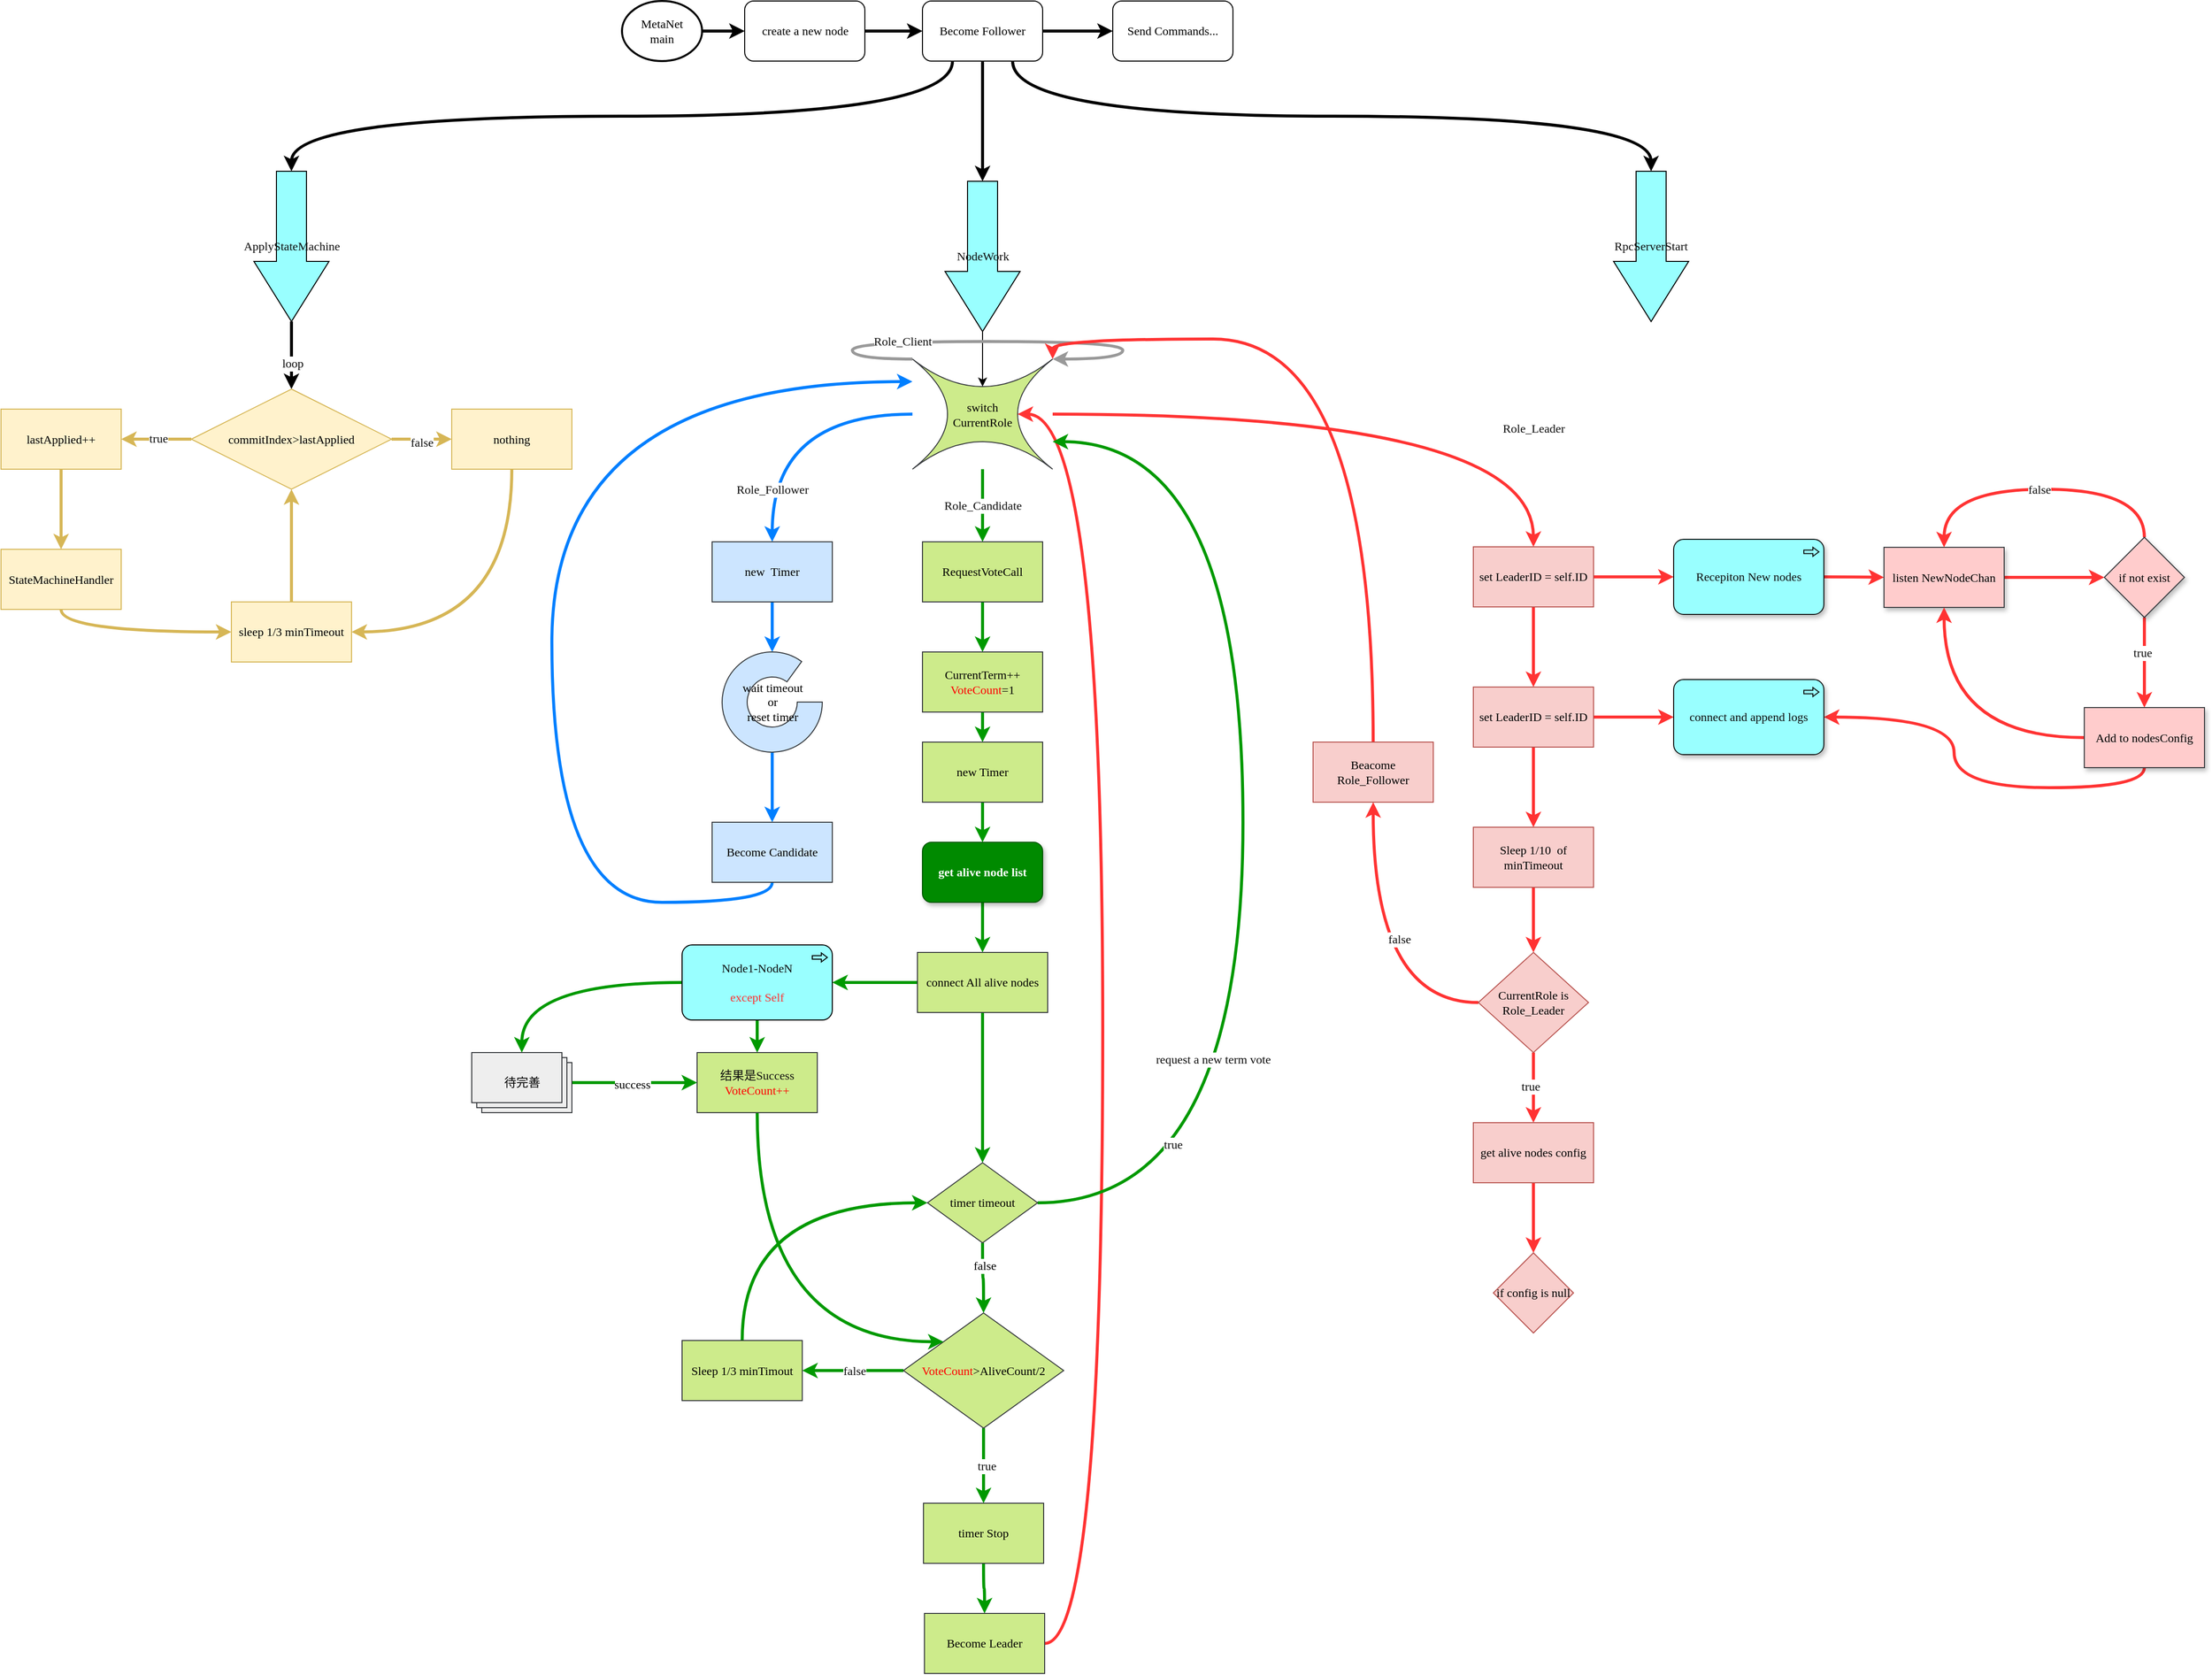<mxfile version="15.7.3" type="device"><diagram id="9Bc0864nZaGYAboca5Qf" name="第 1 页"><mxGraphModel dx="946" dy="700" grid="1" gridSize="10" guides="1" tooltips="1" connect="1" arrows="1" fold="1" page="1" pageScale="1" pageWidth="3300" pageHeight="4681" math="0" shadow="0"><root><mxCell id="0"/><mxCell id="1" parent="0"/><mxCell id="XNn-nul5VwyhZj9RHt24-5" value="" style="edgeStyle=orthogonalEdgeStyle;rounded=0;orthogonalLoop=1;jettySize=auto;html=1;strokeWidth=3;fontSize=12;fontFamily=Comic Sans MS;" parent="1" source="XNn-nul5VwyhZj9RHt24-1" target="XNn-nul5VwyhZj9RHt24-4" edge="1"><mxGeometry relative="1" as="geometry"/></mxCell><mxCell id="XNn-nul5VwyhZj9RHt24-1" value="MetaNet&lt;br style=&quot;font-size: 12px;&quot;&gt;main" style="strokeWidth=2;html=1;shape=mxgraph.flowchart.start_1;whiteSpace=wrap;fontSize=12;fontFamily=Comic Sans MS;" parent="1" vertex="1"><mxGeometry x="820" y="150" width="80" height="60" as="geometry"/></mxCell><mxCell id="XNn-nul5VwyhZj9RHt24-9" value="" style="edgeStyle=orthogonalEdgeStyle;rounded=0;orthogonalLoop=1;jettySize=auto;html=1;strokeWidth=3;fontSize=12;fontFamily=Comic Sans MS;" parent="1" source="XNn-nul5VwyhZj9RHt24-4" target="XNn-nul5VwyhZj9RHt24-8" edge="1"><mxGeometry relative="1" as="geometry"/></mxCell><mxCell id="XNn-nul5VwyhZj9RHt24-4" value="create a new node" style="rounded=1;whiteSpace=wrap;html=1;fontSize=12;fontFamily=Comic Sans MS;" parent="1" vertex="1"><mxGeometry x="942.5" y="150" width="120" height="60" as="geometry"/></mxCell><mxCell id="XNn-nul5VwyhZj9RHt24-17" style="edgeStyle=orthogonalEdgeStyle;rounded=0;orthogonalLoop=1;jettySize=auto;html=1;exitX=1;exitY=0.5;exitDx=0;exitDy=0;entryX=0;entryY=0.5;entryDx=0;entryDy=0;strokeWidth=3;fontSize=12;fontFamily=Comic Sans MS;" parent="1" source="XNn-nul5VwyhZj9RHt24-8" target="XNn-nul5VwyhZj9RHt24-10" edge="1"><mxGeometry relative="1" as="geometry"/></mxCell><mxCell id="XNn-nul5VwyhZj9RHt24-25" style="edgeStyle=orthogonalEdgeStyle;orthogonalLoop=1;jettySize=auto;html=1;exitX=0.25;exitY=1;exitDx=0;exitDy=0;fontColor=#0F0F0F;entryX=0;entryY=0.5;entryDx=0;entryDy=0;entryPerimeter=0;curved=1;strokeWidth=3;fontSize=12;fontFamily=Comic Sans MS;" parent="1" source="XNn-nul5VwyhZj9RHt24-8" target="XNn-nul5VwyhZj9RHt24-19" edge="1"><mxGeometry relative="1" as="geometry"><mxPoint x="905" y="330" as="targetPoint"/></mxGeometry></mxCell><mxCell id="XNn-nul5VwyhZj9RHt24-42" style="edgeStyle=orthogonalEdgeStyle;orthogonalLoop=1;jettySize=auto;html=1;exitX=0.5;exitY=1;exitDx=0;exitDy=0;entryX=0;entryY=0.5;entryDx=0;entryDy=0;entryPerimeter=0;fontColor=#0F0F0F;curved=1;strokeWidth=3;fontSize=12;fontFamily=Comic Sans MS;" parent="1" source="XNn-nul5VwyhZj9RHt24-8" target="XNn-nul5VwyhZj9RHt24-21" edge="1"><mxGeometry relative="1" as="geometry"/></mxCell><mxCell id="XNn-nul5VwyhZj9RHt24-43" style="edgeStyle=orthogonalEdgeStyle;orthogonalLoop=1;jettySize=auto;html=1;exitX=0.75;exitY=1;exitDx=0;exitDy=0;entryX=0;entryY=0.5;entryDx=0;entryDy=0;entryPerimeter=0;fontColor=#0F0F0F;curved=1;strokeWidth=3;fontSize=12;fontFamily=Comic Sans MS;" parent="1" source="XNn-nul5VwyhZj9RHt24-8" target="XNn-nul5VwyhZj9RHt24-20" edge="1"><mxGeometry relative="1" as="geometry"/></mxCell><mxCell id="XNn-nul5VwyhZj9RHt24-8" value="Become Follower" style="rounded=1;whiteSpace=wrap;html=1;fontSize=12;fontFamily=Comic Sans MS;" parent="1" vertex="1"><mxGeometry x="1120" y="150" width="120" height="60" as="geometry"/></mxCell><mxCell id="XNn-nul5VwyhZj9RHt24-10" value="Send Commands..." style="whiteSpace=wrap;html=1;rounded=1;fontSize=12;fontFamily=Comic Sans MS;" parent="1" vertex="1"><mxGeometry x="1310" y="150" width="120" height="60" as="geometry"/></mxCell><mxCell id="XNn-nul5VwyhZj9RHt24-45" style="edgeStyle=orthogonalEdgeStyle;rounded=0;orthogonalLoop=1;jettySize=auto;html=1;exitX=1;exitY=0.5;exitDx=0;exitDy=0;exitPerimeter=0;fontColor=#0F0F0F;entryX=0.5;entryY=0;entryDx=0;entryDy=0;strokeWidth=3;fontSize=12;fontFamily=Comic Sans MS;" parent="1" source="XNn-nul5VwyhZj9RHt24-19" target="XNn-nul5VwyhZj9RHt24-44" edge="1"><mxGeometry relative="1" as="geometry"><mxPoint x="480" y="507.5" as="targetPoint"/></mxGeometry></mxCell><mxCell id="XNn-nul5VwyhZj9RHt24-61" value="loop" style="edgeLabel;html=1;align=center;verticalAlign=middle;resizable=0;points=[];fontColor=#0F0F0F;fontSize=12;fontFamily=Comic Sans MS;" parent="XNn-nul5VwyhZj9RHt24-45" vertex="1" connectable="0"><mxGeometry x="0.244" y="1" relative="1" as="geometry"><mxPoint as="offset"/></mxGeometry></mxCell><mxCell id="XNn-nul5VwyhZj9RHt24-19" value="ApplyStateMachine" style="html=1;outlineConnect=0;whiteSpace=wrap;fillColor=#99ffff;shape=mxgraph.archimate3.process;labelBackgroundColor=none;fontColor=#0F0F0F;strokeColor=default;direction=south;fontSize=12;fontFamily=Comic Sans MS;" parent="1" vertex="1"><mxGeometry x="452.5" y="320" width="75" height="150" as="geometry"/></mxCell><mxCell id="XNn-nul5VwyhZj9RHt24-20" value="RpcServerStart" style="html=1;outlineConnect=0;whiteSpace=wrap;fillColor=#99ffff;shape=mxgraph.archimate3.process;labelBackgroundColor=none;fontColor=#0F0F0F;strokeColor=default;direction=south;fontSize=12;fontFamily=Comic Sans MS;" parent="1" vertex="1"><mxGeometry x="1810" y="320" width="75" height="150" as="geometry"/></mxCell><mxCell id="XNn-nul5VwyhZj9RHt24-65" style="edgeStyle=orthogonalEdgeStyle;rounded=0;orthogonalLoop=1;jettySize=auto;html=1;exitX=1;exitY=0.5;exitDx=0;exitDy=0;exitPerimeter=0;entryX=0.5;entryY=0.25;entryDx=0;entryDy=0;entryPerimeter=0;fontColor=#0F0F0F;fontSize=12;fontFamily=Comic Sans MS;" parent="1" source="XNn-nul5VwyhZj9RHt24-21" target="XNn-nul5VwyhZj9RHt24-64" edge="1"><mxGeometry relative="1" as="geometry"/></mxCell><mxCell id="XNn-nul5VwyhZj9RHt24-21" value="NodeWork" style="html=1;outlineConnect=0;whiteSpace=wrap;fillColor=#99ffff;shape=mxgraph.archimate3.process;labelBackgroundColor=none;fontColor=#0F0F0F;strokeColor=default;direction=south;fontSize=12;fontFamily=Comic Sans MS;" parent="1" vertex="1"><mxGeometry x="1142.5" y="330" width="75" height="150" as="geometry"/></mxCell><mxCell id="XNn-nul5VwyhZj9RHt24-49" value="" style="edgeStyle=orthogonalEdgeStyle;rounded=0;orthogonalLoop=1;jettySize=auto;html=1;fontColor=#0F0F0F;strokeWidth=3;fontSize=12;fontFamily=Comic Sans MS;fillColor=#fff2cc;strokeColor=#d6b656;" parent="1" source="XNn-nul5VwyhZj9RHt24-44" target="XNn-nul5VwyhZj9RHt24-48" edge="1"><mxGeometry relative="1" as="geometry"/></mxCell><mxCell id="XNn-nul5VwyhZj9RHt24-63" value="false" style="edgeLabel;html=1;align=center;verticalAlign=middle;resizable=0;points=[];fontColor=#0F0F0F;fontSize=12;fontFamily=Comic Sans MS;" parent="XNn-nul5VwyhZj9RHt24-49" vertex="1" connectable="0"><mxGeometry y="-2" relative="1" as="geometry"><mxPoint y="1" as="offset"/></mxGeometry></mxCell><mxCell id="XNn-nul5VwyhZj9RHt24-53" value="" style="edgeStyle=orthogonalEdgeStyle;rounded=0;orthogonalLoop=1;jettySize=auto;html=1;fontColor=#0F0F0F;strokeWidth=3;fontSize=12;fontFamily=Comic Sans MS;fillColor=#fff2cc;strokeColor=#d6b656;" parent="1" source="XNn-nul5VwyhZj9RHt24-44" target="XNn-nul5VwyhZj9RHt24-52" edge="1"><mxGeometry relative="1" as="geometry"/></mxCell><mxCell id="XNn-nul5VwyhZj9RHt24-62" value="true" style="edgeLabel;html=1;align=center;verticalAlign=middle;resizable=0;points=[];fontColor=#0F0F0F;fontSize=12;fontFamily=Comic Sans MS;" parent="XNn-nul5VwyhZj9RHt24-53" vertex="1" connectable="0"><mxGeometry x="-0.04" y="-1" relative="1" as="geometry"><mxPoint as="offset"/></mxGeometry></mxCell><mxCell id="XNn-nul5VwyhZj9RHt24-44" value="commitIndex&amp;gt;lastApplied" style="rhombus;whiteSpace=wrap;html=1;labelBackgroundColor=none;align=center;fontSize=12;fontFamily=Comic Sans MS;fillColor=#fff2cc;strokeColor=#d6b656;" parent="1" vertex="1"><mxGeometry x="390" y="537.5" width="200" height="100" as="geometry"/></mxCell><mxCell id="XNn-nul5VwyhZj9RHt24-58" style="edgeStyle=orthogonalEdgeStyle;orthogonalLoop=1;jettySize=auto;html=1;exitX=0.5;exitY=1;exitDx=0;exitDy=0;entryX=1;entryY=0.5;entryDx=0;entryDy=0;fontColor=#0F0F0F;curved=1;strokeWidth=3;fontSize=12;fontFamily=Comic Sans MS;fillColor=#fff2cc;strokeColor=#d6b656;" parent="1" source="XNn-nul5VwyhZj9RHt24-48" target="XNn-nul5VwyhZj9RHt24-50" edge="1"><mxGeometry relative="1" as="geometry"/></mxCell><mxCell id="XNn-nul5VwyhZj9RHt24-48" value="nothing" style="whiteSpace=wrap;html=1;align=center;fontSize=12;fontFamily=Comic Sans MS;fillColor=#fff2cc;strokeColor=#d6b656;" parent="1" vertex="1"><mxGeometry x="650" y="557.5" width="120" height="60" as="geometry"/></mxCell><mxCell id="XNn-nul5VwyhZj9RHt24-60" style="edgeStyle=orthogonalEdgeStyle;rounded=0;orthogonalLoop=1;jettySize=auto;html=1;exitX=0.5;exitY=0;exitDx=0;exitDy=0;entryX=0.5;entryY=1;entryDx=0;entryDy=0;fontColor=#0F0F0F;strokeWidth=3;fontSize=12;fontFamily=Comic Sans MS;fillColor=#fff2cc;strokeColor=#d6b656;" parent="1" source="XNn-nul5VwyhZj9RHt24-50" target="XNn-nul5VwyhZj9RHt24-44" edge="1"><mxGeometry relative="1" as="geometry"/></mxCell><mxCell id="XNn-nul5VwyhZj9RHt24-50" value="sleep 1/3 minTimeout" style="whiteSpace=wrap;html=1;align=center;fontSize=12;fontFamily=Comic Sans MS;fillColor=#fff2cc;strokeColor=#d6b656;" parent="1" vertex="1"><mxGeometry x="430" y="750" width="120" height="60" as="geometry"/></mxCell><mxCell id="XNn-nul5VwyhZj9RHt24-55" value="" style="edgeStyle=orthogonalEdgeStyle;rounded=0;orthogonalLoop=1;jettySize=auto;html=1;fontColor=#0F0F0F;strokeWidth=3;fontSize=12;fontFamily=Comic Sans MS;fillColor=#fff2cc;strokeColor=#d6b656;" parent="1" source="XNn-nul5VwyhZj9RHt24-52" target="XNn-nul5VwyhZj9RHt24-54" edge="1"><mxGeometry relative="1" as="geometry"/></mxCell><mxCell id="XNn-nul5VwyhZj9RHt24-52" value="lastApplied++" style="whiteSpace=wrap;html=1;align=center;fontSize=12;fontFamily=Comic Sans MS;fillColor=#fff2cc;strokeColor=#d6b656;" parent="1" vertex="1"><mxGeometry x="200" y="557.5" width="120" height="60" as="geometry"/></mxCell><mxCell id="XNn-nul5VwyhZj9RHt24-56" style="edgeStyle=orthogonalEdgeStyle;orthogonalLoop=1;jettySize=auto;html=1;exitX=0.5;exitY=1;exitDx=0;exitDy=0;entryX=0;entryY=0.5;entryDx=0;entryDy=0;fontColor=#0F0F0F;curved=1;strokeWidth=3;fontSize=12;fontFamily=Comic Sans MS;fillColor=#fff2cc;strokeColor=#d6b656;" parent="1" source="XNn-nul5VwyhZj9RHt24-54" target="XNn-nul5VwyhZj9RHt24-50" edge="1"><mxGeometry relative="1" as="geometry"/></mxCell><mxCell id="XNn-nul5VwyhZj9RHt24-54" value="StateMachineHandler" style="whiteSpace=wrap;html=1;fontSize=12;fontFamily=Comic Sans MS;fillColor=#fff2cc;strokeColor=#d6b656;" parent="1" vertex="1"><mxGeometry x="200" y="697.5" width="120" height="60" as="geometry"/></mxCell><mxCell id="XNn-nul5VwyhZj9RHt24-67" value="Role_Leader" style="edgeStyle=orthogonalEdgeStyle;orthogonalLoop=1;jettySize=auto;html=1;fontColor=#0F0F0F;curved=1;fillColor=#d80073;strokeColor=#FF3333;strokeWidth=3;fontSize=12;fontFamily=Comic Sans MS;" parent="1" source="XNn-nul5VwyhZj9RHt24-64" target="XNn-nul5VwyhZj9RHt24-66" edge="1"><mxGeometry x="0.611" relative="1" as="geometry"><mxPoint y="1" as="offset"/></mxGeometry></mxCell><mxCell id="XNn-nul5VwyhZj9RHt24-69" value="" style="edgeStyle=orthogonalEdgeStyle;orthogonalLoop=1;jettySize=auto;html=1;fontColor=#0F0F0F;curved=1;strokeColor=#007FFF;strokeWidth=3;fontSize=12;fontFamily=Comic Sans MS;" parent="1" source="XNn-nul5VwyhZj9RHt24-64" target="XNn-nul5VwyhZj9RHt24-68" edge="1"><mxGeometry relative="1" as="geometry"/></mxCell><mxCell id="XNn-nul5VwyhZj9RHt24-75" value="Role_Follower" style="edgeLabel;html=1;align=center;verticalAlign=middle;resizable=0;points=[];fontColor=#0F0F0F;fontSize=12;fontFamily=Comic Sans MS;" parent="XNn-nul5VwyhZj9RHt24-69" vertex="1" connectable="0"><mxGeometry x="0.465" y="3" relative="1" as="geometry"><mxPoint x="-3" y="19" as="offset"/></mxGeometry></mxCell><mxCell id="XNn-nul5VwyhZj9RHt24-71" value="Role_Candidate" style="edgeStyle=orthogonalEdgeStyle;rounded=0;orthogonalLoop=1;jettySize=auto;html=1;fontColor=#0F0F0F;strokeColor=#009900;strokeWidth=3;fontSize=12;fontFamily=Comic Sans MS;" parent="1" source="XNn-nul5VwyhZj9RHt24-64" target="XNn-nul5VwyhZj9RHt24-70" edge="1"><mxGeometry relative="1" as="geometry"/></mxCell><mxCell id="XNn-nul5VwyhZj9RHt24-72" style="edgeStyle=orthogonalEdgeStyle;orthogonalLoop=1;jettySize=auto;html=1;exitX=0;exitY=0;exitDx=0;exitDy=0;exitPerimeter=0;fontColor=#0F0F0F;entryX=1;entryY=0;entryDx=0;entryDy=0;entryPerimeter=0;curved=1;strokeColor=#999999;strokeWidth=3;fontSize=12;fontFamily=Comic Sans MS;" parent="1" source="XNn-nul5VwyhZj9RHt24-64" target="XNn-nul5VwyhZj9RHt24-64" edge="1"><mxGeometry relative="1" as="geometry"><mxPoint x="1460" y="780" as="targetPoint"/><Array as="points"><mxPoint x="1050" y="508"/><mxPoint x="1050" y="490"/><mxPoint x="1320" y="490"/><mxPoint x="1320" y="508"/></Array></mxGeometry></mxCell><mxCell id="XNn-nul5VwyhZj9RHt24-74" value="Role_Client" style="edgeLabel;html=1;align=center;verticalAlign=middle;resizable=0;points=[];fontColor=#0F0F0F;fontSize=12;fontFamily=Comic Sans MS;" parent="XNn-nul5VwyhZj9RHt24-72" vertex="1" connectable="0"><mxGeometry x="-0.004" y="-3" relative="1" as="geometry"><mxPoint x="-89" y="-3" as="offset"/></mxGeometry></mxCell><mxCell id="XNn-nul5VwyhZj9RHt24-64" value="switch&lt;br style=&quot;font-size: 12px;&quot;&gt;CurrentRole" style="shape=switch;whiteSpace=wrap;html=1;labelBackgroundColor=none;strokeColor=#36393d;fillColor=#cdeb8b;align=center;fontSize=12;fontFamily=Comic Sans MS;" parent="1" vertex="1"><mxGeometry x="1110" y="507.5" width="140" height="110" as="geometry"/></mxCell><mxCell id="UZ-a_btkH9Is7x3WlSeH-20" value="" style="edgeStyle=orthogonalEdgeStyle;curved=1;orthogonalLoop=1;jettySize=auto;html=1;fontFamily=Comic Sans MS;fontSize=12;fontColor=#0F0F0F;strokeColor=#FF3333;strokeWidth=3;entryX=0;entryY=0.5;entryDx=0;entryDy=0;entryPerimeter=0;" edge="1" parent="1" source="XNn-nul5VwyhZj9RHt24-66" target="UZ-a_btkH9Is7x3WlSeH-21"><mxGeometry relative="1" as="geometry"><mxPoint x="1870" y="725" as="targetPoint"/></mxGeometry></mxCell><mxCell id="UZ-a_btkH9Is7x3WlSeH-39" value="" style="edgeStyle=orthogonalEdgeStyle;curved=1;orthogonalLoop=1;jettySize=auto;html=1;fontFamily=Comic Sans MS;fontSize=12;fontColor=#0F0F0F;strokeColor=#FF3333;strokeWidth=3;" edge="1" parent="1" source="XNn-nul5VwyhZj9RHt24-66" target="UZ-a_btkH9Is7x3WlSeH-38"><mxGeometry relative="1" as="geometry"/></mxCell><mxCell id="XNn-nul5VwyhZj9RHt24-66" value="set LeaderID = self.ID" style="whiteSpace=wrap;html=1;fontSize=12;fontFamily=Comic Sans MS;fillColor=#f8cecc;strokeColor=#b85450;" parent="1" vertex="1"><mxGeometry x="1670" y="695" width="120" height="60" as="geometry"/></mxCell><mxCell id="UZ-a_btkH9Is7x3WlSeH-18" value="" style="edgeStyle=orthogonalEdgeStyle;curved=1;orthogonalLoop=1;jettySize=auto;html=1;fontColor=#0F0F0F;strokeColor=#007FFF;strokeWidth=3;fontSize=12;fontFamily=Comic Sans MS;" edge="1" parent="1" source="XNn-nul5VwyhZj9RHt24-68" target="UZ-a_btkH9Is7x3WlSeH-40"><mxGeometry relative="1" as="geometry"><mxPoint x="970" y="830" as="targetPoint"/></mxGeometry></mxCell><mxCell id="XNn-nul5VwyhZj9RHt24-68" value="new&amp;nbsp; Timer" style="whiteSpace=wrap;html=1;fillColor=#cce5ff;strokeColor=#36393d;fontSize=12;fontFamily=Comic Sans MS;" parent="1" vertex="1"><mxGeometry x="910" y="690" width="120" height="60" as="geometry"/></mxCell><mxCell id="XNn-nul5VwyhZj9RHt24-83" value="" style="edgeStyle=orthogonalEdgeStyle;rounded=0;orthogonalLoop=1;jettySize=auto;html=1;fontColor=#0F0F0F;strokeColor=#009900;strokeWidth=3;fontSize=12;fontFamily=Comic Sans MS;" parent="1" source="XNn-nul5VwyhZj9RHt24-70" target="XNn-nul5VwyhZj9RHt24-82" edge="1"><mxGeometry relative="1" as="geometry"/></mxCell><mxCell id="XNn-nul5VwyhZj9RHt24-70" value="RequestVoteCall" style="whiteSpace=wrap;html=1;fillColor=#cdeb8b;strokeColor=#36393d;fontSize=12;fontFamily=Comic Sans MS;" parent="1" vertex="1"><mxGeometry x="1120" y="690" width="120" height="60" as="geometry"/></mxCell><mxCell id="XNn-nul5VwyhZj9RHt24-80" value="" style="edgeStyle=orthogonalEdgeStyle;rounded=0;orthogonalLoop=1;jettySize=auto;html=1;fontColor=#0F0F0F;strokeColor=#007FFF;strokeWidth=3;fontSize=12;fontFamily=Comic Sans MS;" parent="1" source="UZ-a_btkH9Is7x3WlSeH-40" target="XNn-nul5VwyhZj9RHt24-79" edge="1"><mxGeometry relative="1" as="geometry"><mxPoint x="970" y="890" as="sourcePoint"/></mxGeometry></mxCell><mxCell id="XNn-nul5VwyhZj9RHt24-81" style="edgeStyle=orthogonalEdgeStyle;orthogonalLoop=1;jettySize=auto;html=1;exitX=0.5;exitY=1;exitDx=0;exitDy=0;fontColor=#0F0F0F;curved=1;strokeColor=#007FFF;strokeWidth=3;fontSize=12;fontFamily=Comic Sans MS;" parent="1" source="XNn-nul5VwyhZj9RHt24-79" edge="1" target="XNn-nul5VwyhZj9RHt24-64"><mxGeometry relative="1" as="geometry"><mxPoint x="1110" y="563" as="targetPoint"/><Array as="points"><mxPoint x="970" y="1050"/><mxPoint x="750" y="1050"/><mxPoint x="750" y="530"/></Array></mxGeometry></mxCell><mxCell id="XNn-nul5VwyhZj9RHt24-79" value="Become Candidate" style="whiteSpace=wrap;html=1;fillColor=#cce5ff;strokeColor=#36393d;fontSize=12;fontFamily=Comic Sans MS;" parent="1" vertex="1"><mxGeometry x="910" y="970" width="120" height="60" as="geometry"/></mxCell><mxCell id="XNn-nul5VwyhZj9RHt24-85" value="" style="edgeStyle=orthogonalEdgeStyle;rounded=0;orthogonalLoop=1;jettySize=auto;html=1;fontColor=#0F0F0F;strokeColor=#009900;strokeWidth=3;fontSize=12;fontFamily=Comic Sans MS;" parent="1" source="XNn-nul5VwyhZj9RHt24-82" target="XNn-nul5VwyhZj9RHt24-84" edge="1"><mxGeometry relative="1" as="geometry"/></mxCell><mxCell id="XNn-nul5VwyhZj9RHt24-82" value="CurrentTerm++&lt;br style=&quot;font-size: 12px;&quot;&gt;&lt;font color=&quot;#ff0000&quot; style=&quot;font-size: 12px;&quot;&gt;VoteCount&lt;/font&gt;=1" style="whiteSpace=wrap;html=1;fillColor=#cdeb8b;strokeColor=#36393d;fontSize=12;fontFamily=Comic Sans MS;" parent="1" vertex="1"><mxGeometry x="1120" y="800" width="120" height="60" as="geometry"/></mxCell><mxCell id="XNn-nul5VwyhZj9RHt24-87" value="" style="edgeStyle=orthogonalEdgeStyle;rounded=0;orthogonalLoop=1;jettySize=auto;html=1;fontColor=#0F0F0F;strokeColor=#009900;strokeWidth=3;fontSize=12;fontFamily=Comic Sans MS;" parent="1" source="XNn-nul5VwyhZj9RHt24-84" target="XNn-nul5VwyhZj9RHt24-86" edge="1"><mxGeometry relative="1" as="geometry"/></mxCell><mxCell id="XNn-nul5VwyhZj9RHt24-84" value="new Timer" style="whiteSpace=wrap;html=1;fillColor=#cdeb8b;strokeColor=#36393d;fontSize=12;fontFamily=Comic Sans MS;" parent="1" vertex="1"><mxGeometry x="1120" y="890" width="120" height="60" as="geometry"/></mxCell><mxCell id="XNn-nul5VwyhZj9RHt24-89" value="" style="edgeStyle=orthogonalEdgeStyle;rounded=0;orthogonalLoop=1;jettySize=auto;html=1;fontColor=#0F0F0F;strokeColor=#009900;strokeWidth=3;fontSize=12;fontFamily=Comic Sans MS;" parent="1" source="XNn-nul5VwyhZj9RHt24-86" target="XNn-nul5VwyhZj9RHt24-88" edge="1"><mxGeometry relative="1" as="geometry"/></mxCell><mxCell id="XNn-nul5VwyhZj9RHt24-86" value="&lt;b style=&quot;font-size: 12px;&quot;&gt;get alive node list&lt;/b&gt;" style="whiteSpace=wrap;html=1;fillColor=#008a00;strokeColor=#005700;fontColor=#ffffff;rounded=1;shadow=1;glass=0;sketch=0;fontSize=12;fontFamily=Comic Sans MS;" parent="1" vertex="1"><mxGeometry x="1120" y="990" width="120" height="60" as="geometry"/></mxCell><mxCell id="XNn-nul5VwyhZj9RHt24-116" value="" style="edgeStyle=orthogonalEdgeStyle;curved=1;orthogonalLoop=1;jettySize=auto;html=1;fontColor=#0F0F0F;entryX=1;entryY=0.5;entryDx=0;entryDy=0;entryPerimeter=0;exitX=0;exitY=0.5;exitDx=0;exitDy=0;strokeColor=#009900;strokeWidth=3;fontSize=12;fontFamily=Comic Sans MS;" parent="1" source="XNn-nul5VwyhZj9RHt24-88" target="XNn-nul5VwyhZj9RHt24-98" edge="1"><mxGeometry relative="1" as="geometry"><mxPoint x="1180" y="1230" as="targetPoint"/></mxGeometry></mxCell><mxCell id="UZ-a_btkH9Is7x3WlSeH-12" style="edgeStyle=orthogonalEdgeStyle;curved=1;orthogonalLoop=1;jettySize=auto;html=1;exitX=0.5;exitY=1;exitDx=0;exitDy=0;entryX=0.5;entryY=0;entryDx=0;entryDy=0;fontColor=#FF0000;strokeColor=#009900;strokeWidth=3;fontSize=12;fontFamily=Comic Sans MS;" edge="1" parent="1" source="XNn-nul5VwyhZj9RHt24-88" target="XNn-nul5VwyhZj9RHt24-115"><mxGeometry relative="1" as="geometry"/></mxCell><mxCell id="XNn-nul5VwyhZj9RHt24-88" value="connect All alive nodes" style="whiteSpace=wrap;html=1;fillColor=#cdeb8b;strokeColor=#36393d;fontSize=12;fontFamily=Comic Sans MS;" parent="1" vertex="1"><mxGeometry x="1115" y="1100" width="130" height="60" as="geometry"/></mxCell><mxCell id="XNn-nul5VwyhZj9RHt24-103" value="" style="edgeStyle=orthogonalEdgeStyle;curved=1;orthogonalLoop=1;jettySize=auto;html=1;fontColor=#0F0F0F;exitX=0;exitY=0.5;exitDx=0;exitDy=0;exitPerimeter=0;strokeColor=#009900;strokeWidth=3;fontSize=12;fontFamily=Comic Sans MS;" parent="1" source="XNn-nul5VwyhZj9RHt24-98" target="XNn-nul5VwyhZj9RHt24-130" edge="1"><mxGeometry relative="1" as="geometry"><mxPoint x="970" y="1510" as="targetPoint"/><mxPoint x="867.5" y="1470" as="sourcePoint"/></mxGeometry></mxCell><mxCell id="UZ-a_btkH9Is7x3WlSeH-16" style="edgeStyle=orthogonalEdgeStyle;curved=1;orthogonalLoop=1;jettySize=auto;html=1;exitX=0.5;exitY=1;exitDx=0;exitDy=0;exitPerimeter=0;entryX=0.5;entryY=0;entryDx=0;entryDy=0;fontColor=#FF0000;strokeColor=#009900;strokeWidth=3;fontSize=12;fontFamily=Comic Sans MS;" edge="1" parent="1" source="XNn-nul5VwyhZj9RHt24-98" target="UZ-a_btkH9Is7x3WlSeH-9"><mxGeometry relative="1" as="geometry"/></mxCell><mxCell id="XNn-nul5VwyhZj9RHt24-98" value="Node1-NodeN&lt;br style=&quot;font-size: 12px;&quot;&gt;&lt;br style=&quot;font-size: 12px;&quot;&gt;&lt;font color=&quot;#ff3333&quot; style=&quot;font-size: 12px;&quot;&gt;except Self&lt;/font&gt;" style="html=1;outlineConnect=0;whiteSpace=wrap;fillColor=#99ffff;shape=mxgraph.archimate3.application;appType=proc;archiType=rounded;labelBackgroundColor=none;fontColor=#0F0F0F;strokeColor=default;align=center;fontSize=12;fontFamily=Comic Sans MS;" parent="1" vertex="1"><mxGeometry x="880" y="1092.5" width="150" height="75" as="geometry"/></mxCell><mxCell id="XNn-nul5VwyhZj9RHt24-107" value="" style="edgeStyle=orthogonalEdgeStyle;curved=1;orthogonalLoop=1;jettySize=auto;html=1;fontColor=#0F0F0F;strokeColor=#009900;strokeWidth=3;fontSize=12;fontFamily=Comic Sans MS;" parent="1" source="XNn-nul5VwyhZj9RHt24-104" target="XNn-nul5VwyhZj9RHt24-106" edge="1"><mxGeometry relative="1" as="geometry"/></mxCell><mxCell id="XNn-nul5VwyhZj9RHt24-111" value="false" style="edgeLabel;html=1;align=center;verticalAlign=middle;resizable=0;points=[];fontColor=#0F0F0F;fontSize=12;fontFamily=Comic Sans MS;" parent="XNn-nul5VwyhZj9RHt24-107" vertex="1" connectable="0"><mxGeometry x="-0.02" y="-1" relative="1" as="geometry"><mxPoint y="1" as="offset"/></mxGeometry></mxCell><mxCell id="XNn-nul5VwyhZj9RHt24-110" value="" style="edgeStyle=orthogonalEdgeStyle;curved=1;orthogonalLoop=1;jettySize=auto;html=1;fontColor=#0F0F0F;strokeColor=#009900;strokeWidth=3;fontSize=12;fontFamily=Comic Sans MS;" parent="1" source="XNn-nul5VwyhZj9RHt24-104" target="XNn-nul5VwyhZj9RHt24-109" edge="1"><mxGeometry relative="1" as="geometry"/></mxCell><mxCell id="XNn-nul5VwyhZj9RHt24-112" value="true" style="edgeLabel;html=1;align=center;verticalAlign=middle;resizable=0;points=[];fontColor=#0F0F0F;fontSize=12;fontFamily=Comic Sans MS;" parent="XNn-nul5VwyhZj9RHt24-110" vertex="1" connectable="0"><mxGeometry x="0.005" y="3" relative="1" as="geometry"><mxPoint as="offset"/></mxGeometry></mxCell><mxCell id="XNn-nul5VwyhZj9RHt24-104" value="&lt;font color=&quot;#ff0000&quot; style=&quot;font-size: 12px;&quot;&gt;VoteCount&lt;/font&gt;&amp;gt;AliveCount/2" style="rhombus;whiteSpace=wrap;html=1;fillColor=#cdeb8b;strokeColor=#36393d;fontSize=12;fontFamily=Comic Sans MS;" parent="1" vertex="1"><mxGeometry x="1101" y="1460" width="160" height="115" as="geometry"/></mxCell><mxCell id="XNn-nul5VwyhZj9RHt24-125" style="edgeStyle=orthogonalEdgeStyle;curved=1;orthogonalLoop=1;jettySize=auto;html=1;exitX=0.5;exitY=0;exitDx=0;exitDy=0;entryX=0;entryY=0.5;entryDx=0;entryDy=0;fontColor=#0F0F0F;strokeColor=#009900;strokeWidth=3;fontSize=12;fontFamily=Comic Sans MS;" parent="1" source="XNn-nul5VwyhZj9RHt24-106" target="XNn-nul5VwyhZj9RHt24-115" edge="1"><mxGeometry relative="1" as="geometry"><Array as="points"><mxPoint x="940" y="1350"/></Array></mxGeometry></mxCell><mxCell id="XNn-nul5VwyhZj9RHt24-106" value="Sleep 1/3 minTimout" style="whiteSpace=wrap;html=1;fillColor=#cdeb8b;strokeColor=#36393d;fontSize=12;fontFamily=Comic Sans MS;" parent="1" vertex="1"><mxGeometry x="880" y="1487.5" width="120" height="60" as="geometry"/></mxCell><mxCell id="XNn-nul5VwyhZj9RHt24-114" value="" style="edgeStyle=orthogonalEdgeStyle;curved=1;orthogonalLoop=1;jettySize=auto;html=1;fontColor=#0F0F0F;strokeColor=#009900;strokeWidth=3;fontSize=12;fontFamily=Comic Sans MS;" parent="1" source="XNn-nul5VwyhZj9RHt24-109" target="XNn-nul5VwyhZj9RHt24-113" edge="1"><mxGeometry relative="1" as="geometry"/></mxCell><mxCell id="XNn-nul5VwyhZj9RHt24-109" value="timer Stop" style="whiteSpace=wrap;html=1;fillColor=#cdeb8b;strokeColor=#36393d;fontSize=12;fontFamily=Comic Sans MS;" parent="1" vertex="1"><mxGeometry x="1121" y="1650" width="120" height="60" as="geometry"/></mxCell><mxCell id="UZ-a_btkH9Is7x3WlSeH-14" style="edgeStyle=orthogonalEdgeStyle;curved=1;orthogonalLoop=1;jettySize=auto;html=1;exitX=1;exitY=0.5;exitDx=0;exitDy=0;fontColor=#FF0000;fillColor=#d80073;strokeColor=#FF3333;strokeWidth=3;fontSize=12;fontFamily=Comic Sans MS;entryX=0.75;entryY=0.5;entryDx=0;entryDy=0;entryPerimeter=0;" edge="1" parent="1" source="XNn-nul5VwyhZj9RHt24-113" target="XNn-nul5VwyhZj9RHt24-64"><mxGeometry relative="1" as="geometry"><mxPoint x="1180" y="630" as="targetPoint"/><Array as="points"><mxPoint x="1300" y="1790"/><mxPoint x="1300" y="563"/></Array></mxGeometry></mxCell><mxCell id="XNn-nul5VwyhZj9RHt24-113" value="Become Leader" style="whiteSpace=wrap;html=1;fillColor=#cdeb8b;strokeColor=#36393d;fontSize=12;fontFamily=Comic Sans MS;" parent="1" vertex="1"><mxGeometry x="1122" y="1760" width="120" height="60" as="geometry"/></mxCell><mxCell id="XNn-nul5VwyhZj9RHt24-120" value="" style="edgeStyle=orthogonalEdgeStyle;curved=1;orthogonalLoop=1;jettySize=auto;html=1;fontColor=#0F0F0F;exitX=1;exitY=0.5;exitDx=0;exitDy=0;fillColor=#008a00;strokeColor=#009900;strokeWidth=3;fontSize=12;fontFamily=Comic Sans MS;" parent="1" source="XNn-nul5VwyhZj9RHt24-115" target="XNn-nul5VwyhZj9RHt24-64" edge="1"><mxGeometry relative="1" as="geometry"><mxPoint x="1340" y="590" as="targetPoint"/><Array as="points"><mxPoint x="1440" y="1350"/><mxPoint x="1440" y="590"/></Array><mxPoint x="1395" y="1386" as="sourcePoint"/></mxGeometry></mxCell><mxCell id="XNn-nul5VwyhZj9RHt24-121" value="true" style="edgeLabel;html=1;align=center;verticalAlign=middle;resizable=0;points=[];fontColor=#0F0F0F;fontSize=12;fontFamily=Comic Sans MS;" parent="XNn-nul5VwyhZj9RHt24-120" vertex="1" connectable="0"><mxGeometry x="-0.04" y="-2" relative="1" as="geometry"><mxPoint x="-72" y="291" as="offset"/></mxGeometry></mxCell><mxCell id="XNn-nul5VwyhZj9RHt24-124" value="request a new term vote" style="edgeLabel;html=1;align=center;verticalAlign=middle;resizable=0;points=[];fontColor=#0F0F0F;fontSize=12;fontFamily=Comic Sans MS;" parent="XNn-nul5VwyhZj9RHt24-120" vertex="1" connectable="0"><mxGeometry x="-0.296" y="-1" relative="1" as="geometry"><mxPoint x="-31" y="58" as="offset"/></mxGeometry></mxCell><mxCell id="UZ-a_btkH9Is7x3WlSeH-3" style="edgeStyle=orthogonalEdgeStyle;curved=1;orthogonalLoop=1;jettySize=auto;html=1;exitX=0.5;exitY=1;exitDx=0;exitDy=0;entryX=0.5;entryY=0;entryDx=0;entryDy=0;fontColor=#FF0000;strokeColor=#009900;strokeWidth=3;fontSize=12;fontFamily=Comic Sans MS;" edge="1" parent="1" source="XNn-nul5VwyhZj9RHt24-115" target="XNn-nul5VwyhZj9RHt24-104"><mxGeometry relative="1" as="geometry"/></mxCell><mxCell id="UZ-a_btkH9Is7x3WlSeH-4" value="&lt;font color=&quot;#000000&quot; style=&quot;font-size: 12px;&quot;&gt;false&lt;br style=&quot;font-size: 12px;&quot;&gt;&lt;/font&gt;" style="edgeLabel;html=1;align=center;verticalAlign=middle;resizable=0;points=[];fontColor=#FF0000;fontSize=12;fontFamily=Comic Sans MS;" vertex="1" connectable="0" parent="UZ-a_btkH9Is7x3WlSeH-3"><mxGeometry x="-0.371" y="2" relative="1" as="geometry"><mxPoint as="offset"/></mxGeometry></mxCell><mxCell id="XNn-nul5VwyhZj9RHt24-115" value="timer timeout" style="rhombus;whiteSpace=wrap;html=1;fillColor=#cdeb8b;strokeColor=#36393d;fontSize=12;fontFamily=Comic Sans MS;" parent="1" vertex="1"><mxGeometry x="1125" y="1310" width="110" height="80" as="geometry"/></mxCell><mxCell id="UZ-a_btkH9Is7x3WlSeH-8" value="" style="edgeStyle=orthogonalEdgeStyle;curved=1;orthogonalLoop=1;jettySize=auto;html=1;fontColor=#000000;entryX=0;entryY=0.5;entryDx=0;entryDy=0;strokeColor=#009900;strokeWidth=3;fontSize=12;fontFamily=Comic Sans MS;" edge="1" parent="1" source="XNn-nul5VwyhZj9RHt24-130" target="UZ-a_btkH9Is7x3WlSeH-9"><mxGeometry relative="1" as="geometry"><mxPoint x="900" y="1230" as="targetPoint"/></mxGeometry></mxCell><mxCell id="UZ-a_btkH9Is7x3WlSeH-10" value="success" style="edgeLabel;html=1;align=center;verticalAlign=middle;resizable=0;points=[];fontColor=#000000;fontSize=12;fontFamily=Comic Sans MS;" vertex="1" connectable="0" parent="UZ-a_btkH9Is7x3WlSeH-8"><mxGeometry x="-0.045" y="-1" relative="1" as="geometry"><mxPoint y="1" as="offset"/></mxGeometry></mxCell><mxCell id="XNn-nul5VwyhZj9RHt24-130" value="&lt;font color=&quot;#000000&quot; style=&quot;font-size: 12px;&quot;&gt;待完善&lt;/font&gt;" style="verticalLabelPosition=middle;verticalAlign=middle;html=1;shape=mxgraph.basic.layered_rect;dx=10;outlineConnect=0;labelBackgroundColor=none;strokeColor=#36393d;fillColor=#eeeeee;fontSize=12;fontFamily=Comic Sans MS;labelPosition=center;align=center;" parent="1" vertex="1"><mxGeometry x="670" y="1200" width="100" height="60" as="geometry"/></mxCell><mxCell id="UZ-a_btkH9Is7x3WlSeH-13" style="edgeStyle=orthogonalEdgeStyle;curved=1;orthogonalLoop=1;jettySize=auto;html=1;exitX=0.5;exitY=1;exitDx=0;exitDy=0;entryX=0;entryY=0;entryDx=0;entryDy=0;fontColor=#FF0000;strokeColor=#009900;strokeWidth=3;fontSize=12;fontFamily=Comic Sans MS;" edge="1" parent="1" source="UZ-a_btkH9Is7x3WlSeH-9" target="XNn-nul5VwyhZj9RHt24-104"><mxGeometry relative="1" as="geometry"><Array as="points"><mxPoint x="955" y="1489"/></Array></mxGeometry></mxCell><mxCell id="UZ-a_btkH9Is7x3WlSeH-9" value="&lt;font color=&quot;#0f0f0f&quot; style=&quot;font-size: 12px;&quot;&gt;结果是Success&lt;/font&gt;&lt;br style=&quot;font-size: 12px;&quot;&gt;&lt;font color=&quot;#ff0000&quot; style=&quot;font-size: 12px;&quot;&gt;VoteCount++&lt;/font&gt;" style="rounded=0;whiteSpace=wrap;html=1;fontSize=12;fontFamily=Comic Sans MS;fillColor=#cdeb8b;strokeColor=#36393d;" vertex="1" parent="1"><mxGeometry x="895" y="1200" width="120" height="60" as="geometry"/></mxCell><mxCell id="UZ-a_btkH9Is7x3WlSeH-24" value="" style="edgeStyle=orthogonalEdgeStyle;curved=1;orthogonalLoop=1;jettySize=auto;html=1;fontFamily=Comic Sans MS;fontSize=12;fontColor=#0F0F0F;strokeColor=#FF3333;strokeWidth=3;" edge="1" parent="1" source="UZ-a_btkH9Is7x3WlSeH-21" target="UZ-a_btkH9Is7x3WlSeH-23"><mxGeometry relative="1" as="geometry"/></mxCell><mxCell id="UZ-a_btkH9Is7x3WlSeH-21" value="Recepiton New nodes" style="html=1;outlineConnect=0;whiteSpace=wrap;fillColor=#99ffff;shape=mxgraph.archimate3.application;appType=proc;archiType=rounded;rounded=1;shadow=1;glass=0;sketch=0;fontFamily=Comic Sans MS;fontSize=12;fontColor=#0F0F0F;strokeColor=#0F0F0F;" vertex="1" parent="1"><mxGeometry x="1870" y="687.5" width="150" height="75" as="geometry"/></mxCell><mxCell id="UZ-a_btkH9Is7x3WlSeH-28" value="" style="edgeStyle=orthogonalEdgeStyle;curved=1;orthogonalLoop=1;jettySize=auto;html=1;fontFamily=Comic Sans MS;fontSize=12;fontColor=#0F0F0F;strokeColor=#FF3333;strokeWidth=3;" edge="1" parent="1" source="UZ-a_btkH9Is7x3WlSeH-23" target="UZ-a_btkH9Is7x3WlSeH-27"><mxGeometry relative="1" as="geometry"/></mxCell><mxCell id="UZ-a_btkH9Is7x3WlSeH-23" value="listen NewNodeChan" style="rounded=0;whiteSpace=wrap;html=1;shadow=1;glass=0;sketch=0;fontFamily=Comic Sans MS;fontSize=12;strokeColor=#36393d;fillColor=#ffcccc;" vertex="1" parent="1"><mxGeometry x="2080" y="695.5" width="120" height="60" as="geometry"/></mxCell><mxCell id="UZ-a_btkH9Is7x3WlSeH-30" value="false" style="edgeStyle=orthogonalEdgeStyle;curved=1;orthogonalLoop=1;jettySize=auto;html=1;fontFamily=Comic Sans MS;fontSize=12;fontColor=#0F0F0F;strokeColor=#FF3333;strokeWidth=3;entryX=0.5;entryY=0;entryDx=0;entryDy=0;" edge="1" parent="1" source="UZ-a_btkH9Is7x3WlSeH-27" target="UZ-a_btkH9Is7x3WlSeH-23"><mxGeometry relative="1" as="geometry"><mxPoint x="2440" y="725.5" as="targetPoint"/><Array as="points"><mxPoint x="2340" y="637.5"/><mxPoint x="2140" y="637.5"/></Array></mxGeometry></mxCell><mxCell id="UZ-a_btkH9Is7x3WlSeH-34" value="" style="edgeStyle=orthogonalEdgeStyle;curved=1;orthogonalLoop=1;jettySize=auto;html=1;fontFamily=Comic Sans MS;fontSize=12;fontColor=#0F0F0F;strokeColor=#FF3333;strokeWidth=3;" edge="1" parent="1" source="UZ-a_btkH9Is7x3WlSeH-27" target="UZ-a_btkH9Is7x3WlSeH-33"><mxGeometry relative="1" as="geometry"/></mxCell><mxCell id="UZ-a_btkH9Is7x3WlSeH-35" value="true" style="edgeLabel;html=1;align=center;verticalAlign=middle;resizable=0;points=[];fontSize=12;fontFamily=Comic Sans MS;fontColor=#0F0F0F;" vertex="1" connectable="0" parent="UZ-a_btkH9Is7x3WlSeH-34"><mxGeometry x="-0.222" y="-2" relative="1" as="geometry"><mxPoint as="offset"/></mxGeometry></mxCell><mxCell id="UZ-a_btkH9Is7x3WlSeH-27" value="if not exist" style="rhombus;whiteSpace=wrap;html=1;rounded=0;shadow=1;fontFamily=Comic Sans MS;strokeColor=#36393d;fillColor=#ffcccc;glass=0;sketch=0;" vertex="1" parent="1"><mxGeometry x="2300" y="685.5" width="80" height="80" as="geometry"/></mxCell><mxCell id="UZ-a_btkH9Is7x3WlSeH-37" style="edgeStyle=orthogonalEdgeStyle;curved=1;orthogonalLoop=1;jettySize=auto;html=1;exitX=0;exitY=0.5;exitDx=0;exitDy=0;entryX=0.5;entryY=1;entryDx=0;entryDy=0;fontFamily=Comic Sans MS;fontSize=12;fontColor=#0F0F0F;strokeColor=#FF3333;strokeWidth=3;" edge="1" parent="1" source="UZ-a_btkH9Is7x3WlSeH-33" target="UZ-a_btkH9Is7x3WlSeH-23"><mxGeometry relative="1" as="geometry"/></mxCell><mxCell id="UZ-a_btkH9Is7x3WlSeH-42" style="edgeStyle=orthogonalEdgeStyle;curved=1;orthogonalLoop=1;jettySize=auto;html=1;exitX=0.5;exitY=1;exitDx=0;exitDy=0;fontFamily=Comic Sans MS;fontSize=12;fontColor=#0F0F0F;strokeColor=#FF3333;strokeWidth=3;entryX=1;entryY=0.5;entryDx=0;entryDy=0;entryPerimeter=0;" edge="1" parent="1" source="UZ-a_btkH9Is7x3WlSeH-33" target="UZ-a_btkH9Is7x3WlSeH-41"><mxGeometry relative="1" as="geometry"><mxPoint x="2020" y="885.5" as="targetPoint"/></mxGeometry></mxCell><mxCell id="UZ-a_btkH9Is7x3WlSeH-33" value="Add to nodesConfig" style="whiteSpace=wrap;html=1;rounded=0;shadow=1;fontFamily=Comic Sans MS;strokeColor=#36393d;fillColor=#ffcccc;glass=0;sketch=0;" vertex="1" parent="1"><mxGeometry x="2280" y="855.5" width="120" height="60" as="geometry"/></mxCell><mxCell id="UZ-a_btkH9Is7x3WlSeH-43" value="" style="edgeStyle=orthogonalEdgeStyle;curved=1;orthogonalLoop=1;jettySize=auto;html=1;fontFamily=Comic Sans MS;fontSize=12;fontColor=#0F0F0F;strokeColor=#FF3333;strokeWidth=3;" edge="1" parent="1" source="UZ-a_btkH9Is7x3WlSeH-38" target="UZ-a_btkH9Is7x3WlSeH-41"><mxGeometry relative="1" as="geometry"/></mxCell><mxCell id="UZ-a_btkH9Is7x3WlSeH-45" value="" style="edgeStyle=orthogonalEdgeStyle;curved=1;orthogonalLoop=1;jettySize=auto;html=1;fontFamily=Comic Sans MS;fontSize=12;fontColor=#0F0F0F;strokeColor=#FF3333;strokeWidth=3;" edge="1" parent="1" source="UZ-a_btkH9Is7x3WlSeH-38" target="UZ-a_btkH9Is7x3WlSeH-44"><mxGeometry relative="1" as="geometry"/></mxCell><mxCell id="UZ-a_btkH9Is7x3WlSeH-38" value="set LeaderID = self.ID" style="whiteSpace=wrap;html=1;fontSize=12;fontFamily=Comic Sans MS;fillColor=#f8cecc;strokeColor=#b85450;" vertex="1" parent="1"><mxGeometry x="1670" y="835" width="120" height="60" as="geometry"/></mxCell><mxCell id="UZ-a_btkH9Is7x3WlSeH-40" value="wait timeout&lt;br&gt;or&lt;br&gt;reset timer" style="verticalLabelPosition=middle;verticalAlign=middle;html=1;shape=mxgraph.basic.partConcEllipse;startAngle=0.25;endAngle=0.1;arcWidth=0.5;rounded=1;shadow=0;glass=0;sketch=0;fontFamily=Comic Sans MS;fontSize=12;strokeColor=#36393d;fillColor=#cce5ff;labelPosition=center;align=center;" vertex="1" parent="1"><mxGeometry x="920" y="800" width="100" height="100" as="geometry"/></mxCell><mxCell id="UZ-a_btkH9Is7x3WlSeH-41" value="&lt;font&gt;connect and append logs&lt;/font&gt;" style="html=1;outlineConnect=0;whiteSpace=wrap;fillColor=#99ffff;shape=mxgraph.archimate3.application;appType=proc;archiType=rounded;rounded=1;shadow=1;glass=0;sketch=0;fontFamily=Comic Sans MS;fontSize=12;fontColor=#0F0F0F;strokeColor=#0F0F0F;" vertex="1" parent="1"><mxGeometry x="1870" y="827.5" width="150" height="75" as="geometry"/></mxCell><mxCell id="UZ-a_btkH9Is7x3WlSeH-47" value="" style="edgeStyle=orthogonalEdgeStyle;curved=1;orthogonalLoop=1;jettySize=auto;html=1;fontFamily=Comic Sans MS;fontSize=12;fontColor=#0F0F0F;strokeColor=#FF3333;strokeWidth=3;entryX=0.5;entryY=0;entryDx=0;entryDy=0;" edge="1" parent="1" source="UZ-a_btkH9Is7x3WlSeH-44" target="UZ-a_btkH9Is7x3WlSeH-46"><mxGeometry relative="1" as="geometry"><mxPoint x="1730" y="1105" as="targetPoint"/></mxGeometry></mxCell><mxCell id="UZ-a_btkH9Is7x3WlSeH-44" value="Sleep 1/10&amp;nbsp; of minTimeout" style="whiteSpace=wrap;html=1;fontFamily=Comic Sans MS;strokeColor=#b85450;fillColor=#f8cecc;" vertex="1" parent="1"><mxGeometry x="1670" y="975" width="120" height="60" as="geometry"/></mxCell><mxCell id="UZ-a_btkH9Is7x3WlSeH-49" value="" style="edgeStyle=orthogonalEdgeStyle;curved=1;orthogonalLoop=1;jettySize=auto;html=1;fontFamily=Comic Sans MS;fontSize=12;fontColor=#0F0F0F;strokeColor=#FF3333;strokeWidth=3;exitX=0;exitY=0.5;exitDx=0;exitDy=0;" edge="1" parent="1" source="UZ-a_btkH9Is7x3WlSeH-46" target="UZ-a_btkH9Is7x3WlSeH-48"><mxGeometry relative="1" as="geometry"><mxPoint x="1690" y="1145" as="sourcePoint"/></mxGeometry></mxCell><mxCell id="UZ-a_btkH9Is7x3WlSeH-51" value="false" style="edgeLabel;html=1;align=center;verticalAlign=middle;resizable=0;points=[];fontSize=12;fontFamily=Comic Sans MS;fontColor=#0F0F0F;" vertex="1" connectable="0" parent="UZ-a_btkH9Is7x3WlSeH-49"><mxGeometry x="0.103" y="-26" relative="1" as="geometry"><mxPoint as="offset"/></mxGeometry></mxCell><mxCell id="UZ-a_btkH9Is7x3WlSeH-54" value="" style="edgeStyle=orthogonalEdgeStyle;curved=1;orthogonalLoop=1;jettySize=auto;html=1;fontFamily=Comic Sans MS;fontSize=12;fontColor=#0F0F0F;strokeColor=#FF3333;strokeWidth=3;" edge="1" parent="1" source="UZ-a_btkH9Is7x3WlSeH-46" target="UZ-a_btkH9Is7x3WlSeH-53"><mxGeometry relative="1" as="geometry"/></mxCell><mxCell id="UZ-a_btkH9Is7x3WlSeH-55" value="true" style="edgeLabel;html=1;align=center;verticalAlign=middle;resizable=0;points=[];fontSize=12;fontFamily=Comic Sans MS;fontColor=#0F0F0F;" vertex="1" connectable="0" parent="UZ-a_btkH9Is7x3WlSeH-54"><mxGeometry x="-0.022" y="-3" relative="1" as="geometry"><mxPoint as="offset"/></mxGeometry></mxCell><mxCell id="UZ-a_btkH9Is7x3WlSeH-46" value="CurrentRole is Role_Leader" style="rhombus;whiteSpace=wrap;html=1;fontFamily=Comic Sans MS;strokeColor=#b85450;fillColor=#f8cecc;" vertex="1" parent="1"><mxGeometry x="1675" y="1100" width="110" height="100" as="geometry"/></mxCell><mxCell id="UZ-a_btkH9Is7x3WlSeH-52" style="edgeStyle=orthogonalEdgeStyle;curved=1;orthogonalLoop=1;jettySize=auto;html=1;exitX=0.5;exitY=0;exitDx=0;exitDy=0;fontFamily=Comic Sans MS;fontSize=12;fontColor=#0F0F0F;strokeColor=#FF3333;strokeWidth=3;entryX=1;entryY=0;entryDx=0;entryDy=0;entryPerimeter=0;" edge="1" parent="1" source="UZ-a_btkH9Is7x3WlSeH-48" target="XNn-nul5VwyhZj9RHt24-64"><mxGeometry relative="1" as="geometry"><mxPoint x="1440" y="640" as="targetPoint"/></mxGeometry></mxCell><mxCell id="UZ-a_btkH9Is7x3WlSeH-48" value="Beacome Role_Follower" style="whiteSpace=wrap;html=1;fontFamily=Comic Sans MS;strokeColor=#b85450;fillColor=#f8cecc;" vertex="1" parent="1"><mxGeometry x="1510" y="890" width="120" height="60" as="geometry"/></mxCell><mxCell id="UZ-a_btkH9Is7x3WlSeH-59" value="" style="edgeStyle=orthogonalEdgeStyle;curved=1;orthogonalLoop=1;jettySize=auto;html=1;fontFamily=Comic Sans MS;fontSize=12;fontColor=#0F0F0F;strokeColor=#FF3333;strokeWidth=3;" edge="1" parent="1" source="UZ-a_btkH9Is7x3WlSeH-53" target="UZ-a_btkH9Is7x3WlSeH-58"><mxGeometry relative="1" as="geometry"/></mxCell><mxCell id="UZ-a_btkH9Is7x3WlSeH-53" value="get alive nodes config" style="whiteSpace=wrap;html=1;fontFamily=Comic Sans MS;strokeColor=#b85450;fillColor=#f8cecc;" vertex="1" parent="1"><mxGeometry x="1670" y="1270" width="120" height="60" as="geometry"/></mxCell><mxCell id="UZ-a_btkH9Is7x3WlSeH-58" value="if config is null" style="rhombus;whiteSpace=wrap;html=1;fontFamily=Comic Sans MS;strokeColor=#b85450;fillColor=#f8cecc;" vertex="1" parent="1"><mxGeometry x="1690" y="1400" width="80" height="80" as="geometry"/></mxCell></root></mxGraphModel></diagram></mxfile>